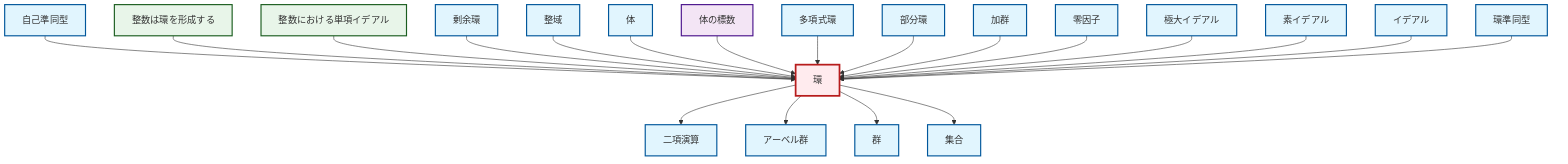 graph TD
    classDef definition fill:#e1f5fe,stroke:#01579b,stroke-width:2px
    classDef theorem fill:#f3e5f5,stroke:#4a148c,stroke-width:2px
    classDef axiom fill:#fff3e0,stroke:#e65100,stroke-width:2px
    classDef example fill:#e8f5e9,stroke:#1b5e20,stroke-width:2px
    classDef current fill:#ffebee,stroke:#b71c1c,stroke-width:3px
    thm-field-characteristic["体の標数"]:::theorem
    def-ring-homomorphism["環準同型"]:::definition
    def-endomorphism["自己準同型"]:::definition
    def-maximal-ideal["極大イデアル"]:::definition
    def-quotient-ring["剰余環"]:::definition
    def-group["群"]:::definition
    def-polynomial-ring["多項式環"]:::definition
    def-field["体"]:::definition
    def-ring["環"]:::definition
    def-module["加群"]:::definition
    ex-principal-ideal["整数における単項イデアル"]:::example
    def-subring["部分環"]:::definition
    def-zero-divisor["零因子"]:::definition
    def-ideal["イデアル"]:::definition
    ex-integers-ring["整数は環を形成する"]:::example
    def-abelian-group["アーベル群"]:::definition
    def-integral-domain["整域"]:::definition
    def-prime-ideal["素イデアル"]:::definition
    def-set["集合"]:::definition
    def-binary-operation["二項演算"]:::definition
    def-endomorphism --> def-ring
    ex-integers-ring --> def-ring
    ex-principal-ideal --> def-ring
    def-quotient-ring --> def-ring
    def-integral-domain --> def-ring
    def-field --> def-ring
    thm-field-characteristic --> def-ring
    def-polynomial-ring --> def-ring
    def-subring --> def-ring
    def-ring --> def-binary-operation
    def-module --> def-ring
    def-ring --> def-abelian-group
    def-zero-divisor --> def-ring
    def-maximal-ideal --> def-ring
    def-prime-ideal --> def-ring
    def-ideal --> def-ring
    def-ring-homomorphism --> def-ring
    def-ring --> def-group
    def-ring --> def-set
    class def-ring current